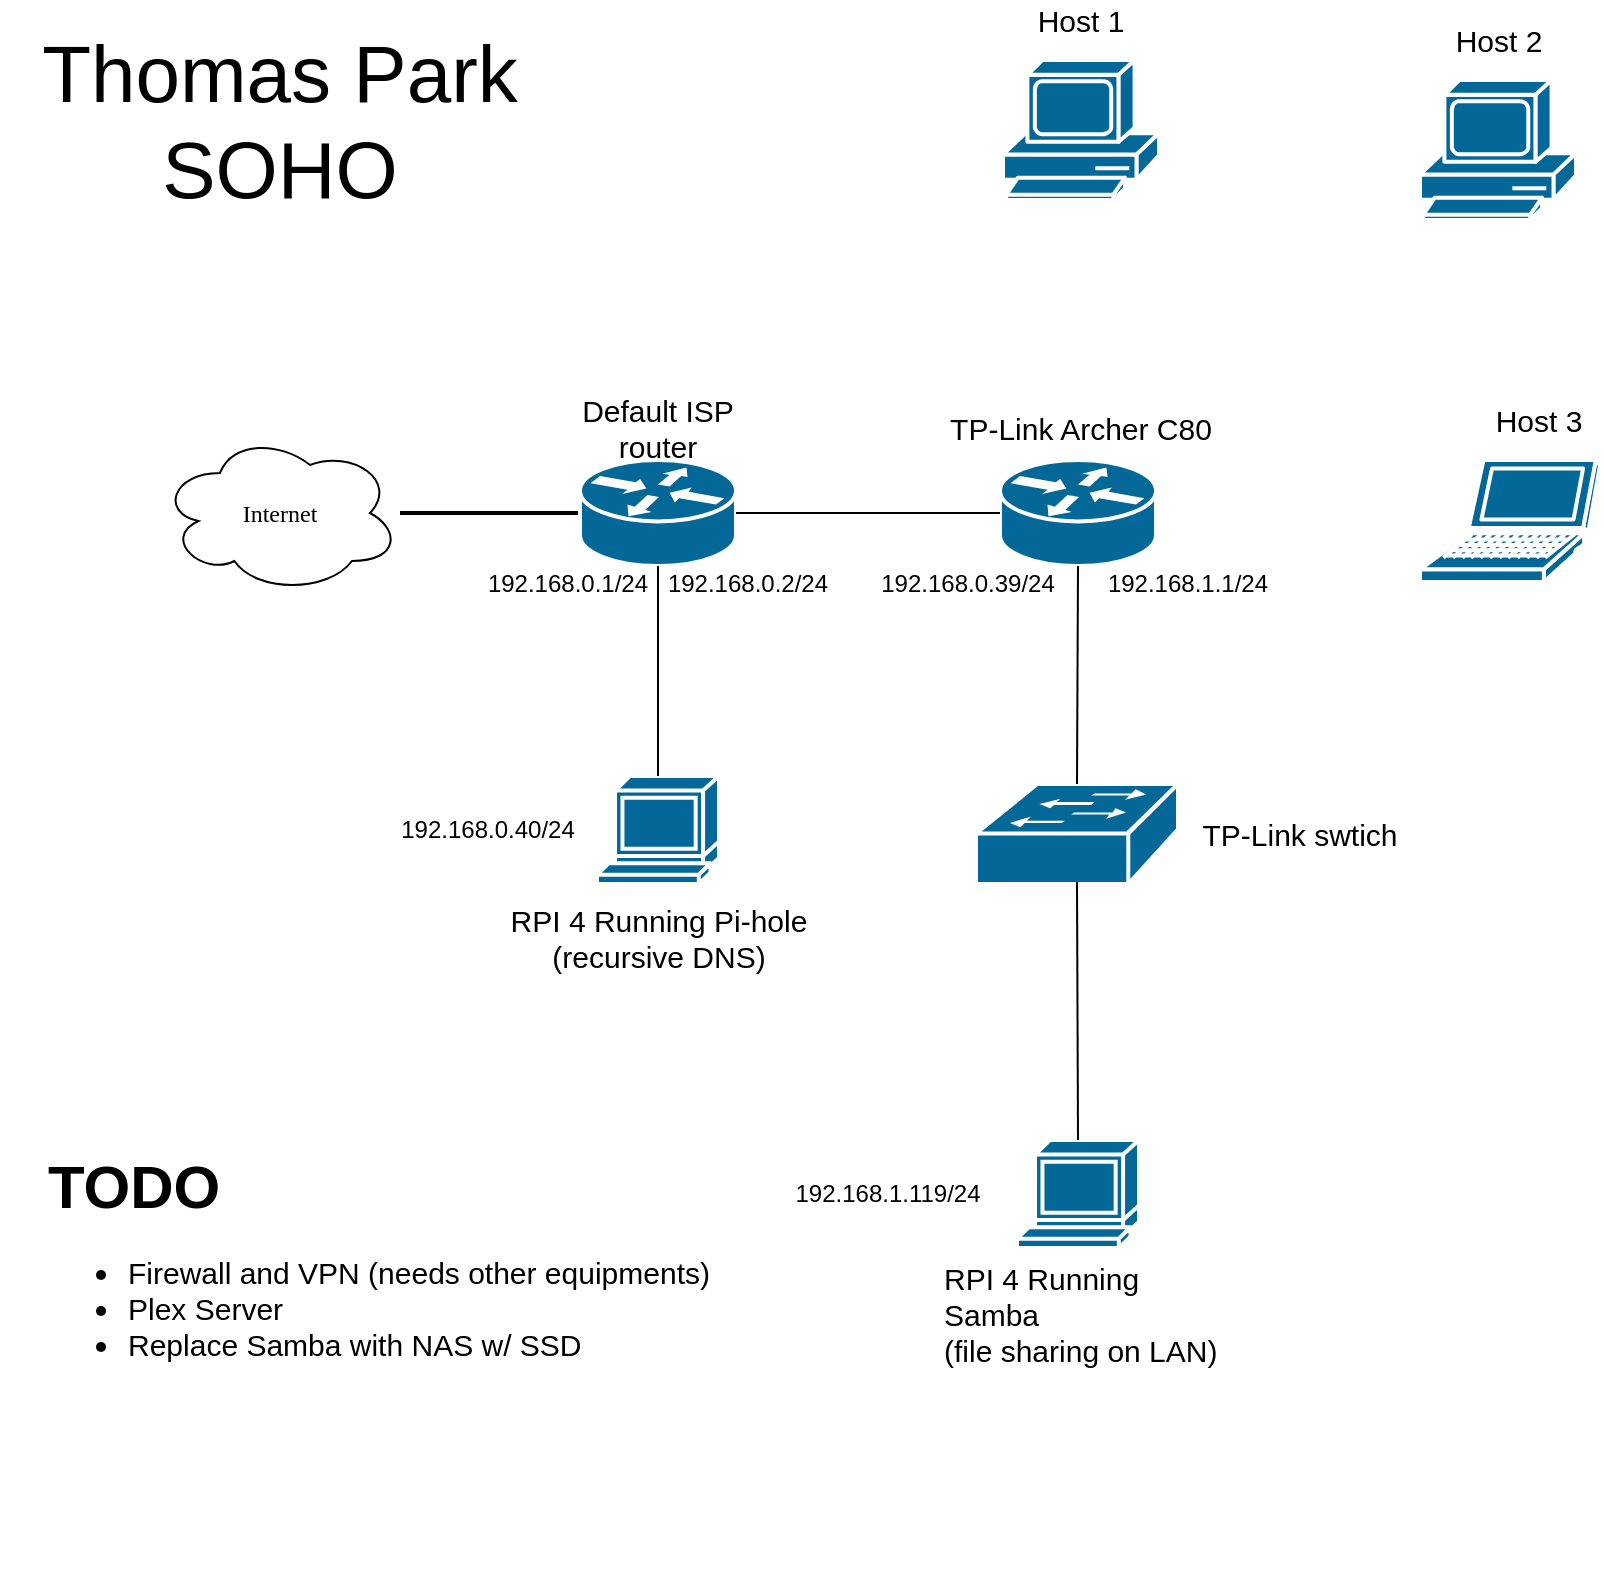 <mxfile version="14.6.11" type="github" pages="2"><diagram name="Page-1" id="c37626ed-c26b-45fb-9056-f9ebc6bb27b6"><mxGraphModel dx="322" dy="791" grid="1" gridSize="10" guides="1" tooltips="1" connect="1" arrows="1" fold="1" page="1" pageScale="1" pageWidth="1100" pageHeight="850" background="#ffffff" math="0" shadow="0"><root><mxCell id="0"/><mxCell id="1" parent="0"/><mxCell id="1c7a67bf8fd3230f-15" value="Internet" style="ellipse;shape=cloud;whiteSpace=wrap;html=1;rounded=0;shadow=0;comic=0;strokeWidth=1;fontFamily=Verdana;fontSize=12;" parent="1" vertex="1"><mxGeometry x="1281" y="296.5" width="120" height="80" as="geometry"/></mxCell><mxCell id="1c7a67bf8fd3230f-52" style="edgeStyle=none;html=1;labelBackgroundColor=none;startFill=0;endArrow=none;endFill=0;strokeWidth=2;fontFamily=Verdana;fontSize=12;" parent="1" source="1c7a67bf8fd3230f-48" target="1c7a67bf8fd3230f-15" edge="1"><mxGeometry relative="1" as="geometry"/></mxCell><mxCell id="1c7a67bf8fd3230f-48" value="" style="shape=mxgraph.cisco.routers.router;html=1;dashed=0;fillColor=#036897;strokeColor=#ffffff;strokeWidth=2;verticalLabelPosition=bottom;verticalAlign=top;rounded=0;shadow=0;comic=0;fontFamily=Verdana;fontSize=12;" parent="1" vertex="1"><mxGeometry x="1491" y="310" width="78" height="53" as="geometry"/></mxCell><mxCell id="la_WgQzVTO7WpPfjK9Gz-1" value="" style="shape=mxgraph.cisco.routers.router;html=1;dashed=0;fillColor=#036897;strokeColor=#ffffff;strokeWidth=2;verticalLabelPosition=bottom;verticalAlign=top;rounded=0;shadow=0;comic=0;fontFamily=Verdana;fontSize=12;" parent="1" vertex="1"><mxGeometry x="1701" y="310" width="78" height="53" as="geometry"/></mxCell><mxCell id="la_WgQzVTO7WpPfjK9Gz-2" value="" style="endArrow=none;html=1;entryX=0;entryY=0.5;entryDx=0;entryDy=0;entryPerimeter=0;exitX=1;exitY=0.5;exitDx=0;exitDy=0;exitPerimeter=0;" parent="1" source="1c7a67bf8fd3230f-48" target="la_WgQzVTO7WpPfjK9Gz-1" edge="1"><mxGeometry width="50" height="50" relative="1" as="geometry"><mxPoint x="1711" y="420" as="sourcePoint"/><mxPoint x="1761" y="370" as="targetPoint"/></mxGeometry></mxCell><mxCell id="la_WgQzVTO7WpPfjK9Gz-3" value="" style="shape=mxgraph.cisco.switches.workgroup_switch;html=1;pointerEvents=1;dashed=0;fillColor=#036897;strokeColor=#ffffff;strokeWidth=2;verticalLabelPosition=bottom;verticalAlign=top;align=center;outlineConnect=0;" parent="1" vertex="1"><mxGeometry x="1689" y="472" width="101" height="50" as="geometry"/></mxCell><mxCell id="la_WgQzVTO7WpPfjK9Gz-4" value="" style="shape=mxgraph.cisco.computers_and_peripherals.laptop;html=1;pointerEvents=1;dashed=0;fillColor=#036897;strokeColor=#ffffff;strokeWidth=2;verticalLabelPosition=bottom;verticalAlign=top;align=center;outlineConnect=0;" parent="1" vertex="1"><mxGeometry x="1911" y="310" width="90" height="61" as="geometry"/></mxCell><mxCell id="la_WgQzVTO7WpPfjK9Gz-5" value="" style="shape=mxgraph.cisco.computers_and_peripherals.pc;html=1;pointerEvents=1;dashed=0;fillColor=#036897;strokeColor=#ffffff;strokeWidth=2;verticalLabelPosition=bottom;verticalAlign=top;align=center;outlineConnect=0;" parent="1" vertex="1"><mxGeometry x="1911" y="120" width="78" height="70" as="geometry"/></mxCell><mxCell id="la_WgQzVTO7WpPfjK9Gz-6" value="" style="shape=mxgraph.cisco.computers_and_peripherals.pc;html=1;pointerEvents=1;dashed=0;fillColor=#036897;strokeColor=#ffffff;strokeWidth=2;verticalLabelPosition=bottom;verticalAlign=top;align=center;outlineConnect=0;" parent="1" vertex="1"><mxGeometry x="1702.5" y="110" width="78" height="70" as="geometry"/></mxCell><mxCell id="la_WgQzVTO7WpPfjK9Gz-7" value="" style="shape=mxgraph.cisco.computers_and_peripherals.terminal;html=1;pointerEvents=1;dashed=0;fillColor=#036897;strokeColor=#ffffff;strokeWidth=2;verticalLabelPosition=bottom;verticalAlign=top;align=center;outlineConnect=0;" parent="1" vertex="1"><mxGeometry x="1499.5" y="468" width="61" height="54" as="geometry"/></mxCell><mxCell id="la_WgQzVTO7WpPfjK9Gz-8" value="" style="shape=mxgraph.cisco.computers_and_peripherals.terminal;html=1;pointerEvents=1;dashed=0;fillColor=#036897;strokeColor=#ffffff;strokeWidth=2;verticalLabelPosition=bottom;verticalAlign=top;align=center;outlineConnect=0;" parent="1" vertex="1"><mxGeometry x="1709.5" y="650" width="61" height="54" as="geometry"/></mxCell><mxCell id="la_WgQzVTO7WpPfjK9Gz-10" value="&lt;font style=&quot;font-size: 15px&quot;&gt;Default ISP router&lt;/font&gt;" style="text;html=1;strokeColor=none;fillColor=none;align=center;verticalAlign=middle;whiteSpace=wrap;rounded=0;" parent="1" vertex="1"><mxGeometry x="1470" y="270" width="120" height="47" as="geometry"/></mxCell><mxCell id="la_WgQzVTO7WpPfjK9Gz-12" value="" style="endArrow=none;html=1;exitX=0.5;exitY=0;exitDx=0;exitDy=0;exitPerimeter=0;entryX=0.5;entryY=1;entryDx=0;entryDy=0;entryPerimeter=0;" parent="1" source="la_WgQzVTO7WpPfjK9Gz-7" target="1c7a67bf8fd3230f-48" edge="1"><mxGeometry width="50" height="50" relative="1" as="geometry"><mxPoint x="1611" y="420" as="sourcePoint"/><mxPoint x="1661" y="370" as="targetPoint"/></mxGeometry></mxCell><mxCell id="la_WgQzVTO7WpPfjK9Gz-13" value="&lt;font style=&quot;font-size: 15px&quot;&gt;RPI 4 Running Pi-hole (recursive DNS)&lt;/font&gt;" style="text;html=1;strokeColor=none;fillColor=none;align=center;verticalAlign=middle;whiteSpace=wrap;rounded=0;" parent="1" vertex="1"><mxGeometry x="1444.5" y="530" width="171" height="38" as="geometry"/></mxCell><mxCell id="la_WgQzVTO7WpPfjK9Gz-15" value="&lt;div&gt;&lt;font style=&quot;font-size: 15px&quot;&gt;RPI 4 Running Samba&lt;br&gt;&lt;/font&gt;&lt;/div&gt;&lt;div&gt;&lt;font style=&quot;font-size: 15px&quot;&gt;(file sharing on LAN)&lt;/font&gt;&lt;br&gt;&lt;font style=&quot;font-size: 15px&quot;&gt;&lt;/font&gt;&lt;/div&gt;" style="text;whiteSpace=wrap;html=1;" parent="1" vertex="1"><mxGeometry x="1671" y="704" width="150" height="20" as="geometry"/></mxCell><mxCell id="la_WgQzVTO7WpPfjK9Gz-16" value="" style="endArrow=none;html=1;entryX=0.5;entryY=0.98;entryDx=0;entryDy=0;entryPerimeter=0;exitX=0.5;exitY=0;exitDx=0;exitDy=0;exitPerimeter=0;" parent="1" source="la_WgQzVTO7WpPfjK9Gz-8" target="la_WgQzVTO7WpPfjK9Gz-3" edge="1"><mxGeometry width="50" height="50" relative="1" as="geometry"><mxPoint x="1631" y="490" as="sourcePoint"/><mxPoint x="1681" y="440" as="targetPoint"/></mxGeometry></mxCell><mxCell id="la_WgQzVTO7WpPfjK9Gz-17" value="&lt;font style=&quot;font-size: 15px&quot;&gt;TP-Link swtich&lt;/font&gt;" style="text;html=1;strokeColor=none;fillColor=none;align=center;verticalAlign=middle;whiteSpace=wrap;rounded=0;" parent="1" vertex="1"><mxGeometry x="1801" y="487" width="100" height="20" as="geometry"/></mxCell><mxCell id="la_WgQzVTO7WpPfjK9Gz-18" value="" style="endArrow=none;html=1;entryX=0.5;entryY=1;entryDx=0;entryDy=0;entryPerimeter=0;exitX=0.5;exitY=0;exitDx=0;exitDy=0;exitPerimeter=0;" parent="1" source="la_WgQzVTO7WpPfjK9Gz-3" target="la_WgQzVTO7WpPfjK9Gz-1" edge="1"><mxGeometry width="50" height="50" relative="1" as="geometry"><mxPoint x="1631" y="490" as="sourcePoint"/><mxPoint x="1681" y="440" as="targetPoint"/></mxGeometry></mxCell><mxCell id="la_WgQzVTO7WpPfjK9Gz-19" value="&lt;div style=&quot;font-size: 15px&quot;&gt;TP-Link Archer C80&lt;br&gt;&lt;/div&gt;" style="text;html=1;strokeColor=none;fillColor=none;align=center;verticalAlign=middle;whiteSpace=wrap;rounded=0;" parent="1" vertex="1"><mxGeometry x="1671" y="270" width="141" height="47" as="geometry"/></mxCell><mxCell id="la_WgQzVTO7WpPfjK9Gz-20" value="" style="shape=image;html=1;verticalAlign=top;verticalLabelPosition=bottom;labelBackgroundColor=#ffffff;imageAspect=0;aspect=fixed;image=https://cdn4.iconfinder.com/data/icons/weatherful/72/Lightning-128.png" parent="1" vertex="1"><mxGeometry x="1689" y="180" width="100" height="100" as="geometry"/></mxCell><mxCell id="la_WgQzVTO7WpPfjK9Gz-21" value="" style="shape=image;html=1;verticalAlign=top;verticalLabelPosition=bottom;labelBackgroundColor=#ffffff;imageAspect=0;aspect=fixed;image=https://cdn4.iconfinder.com/data/icons/weatherful/72/Lightning-128.png;rotation=45;" parent="1" vertex="1"><mxGeometry x="1801" y="166.5" width="127" height="127" as="geometry"/></mxCell><mxCell id="la_WgQzVTO7WpPfjK9Gz-22" value="" style="shape=image;html=1;verticalAlign=top;verticalLabelPosition=bottom;labelBackgroundColor=#ffffff;imageAspect=0;aspect=fixed;image=https://cdn4.iconfinder.com/data/icons/weatherful/72/Lightning-128.png;rotation=90;" parent="1" vertex="1"><mxGeometry x="1803" y="290" width="108" height="108" as="geometry"/></mxCell><mxCell id="la_WgQzVTO7WpPfjK9Gz-23" value="&lt;font style=&quot;font-size: 40px&quot;&gt;Thomas Park SOHO&lt;/font&gt;" style="text;html=1;strokeColor=none;fillColor=none;align=center;verticalAlign=middle;whiteSpace=wrap;rounded=0;" parent="1" vertex="1"><mxGeometry x="1201" y="130" width="280" height="20" as="geometry"/></mxCell><mxCell id="la_WgQzVTO7WpPfjK9Gz-26" value="&lt;font style=&quot;font-size: 15px&quot;&gt;Host 2&lt;/font&gt;" style="text;html=1;strokeColor=none;fillColor=none;align=center;verticalAlign=middle;whiteSpace=wrap;rounded=0;" parent="1" vertex="1"><mxGeometry x="1919.5" y="90" width="61" height="20" as="geometry"/></mxCell><mxCell id="la_WgQzVTO7WpPfjK9Gz-27" value="&lt;font style=&quot;font-size: 15px&quot;&gt;Host 1&lt;/font&gt;" style="text;html=1;strokeColor=none;fillColor=none;align=center;verticalAlign=middle;whiteSpace=wrap;rounded=0;" parent="1" vertex="1"><mxGeometry x="1711" y="80" width="61" height="20" as="geometry"/></mxCell><mxCell id="la_WgQzVTO7WpPfjK9Gz-28" value="&lt;font style=&quot;font-size: 15px&quot;&gt;Host 3&lt;/font&gt;" style="text;html=1;strokeColor=none;fillColor=none;align=center;verticalAlign=middle;whiteSpace=wrap;rounded=0;" parent="1" vertex="1"><mxGeometry x="1940" y="280" width="61" height="20" as="geometry"/></mxCell><mxCell id="la_WgQzVTO7WpPfjK9Gz-31" value="&lt;h1&gt;&lt;font style=&quot;font-size: 30px&quot;&gt;TODO&lt;/font&gt;&lt;/h1&gt;&lt;ul style=&quot;font-size: 15px&quot;&gt;&lt;li&gt;Firewall and VPN (needs other equipments)&lt;br&gt;&lt;/li&gt;&lt;li&gt;Plex Server&lt;/li&gt;&lt;li&gt;Replace Samba with NAS w/ SSD&lt;/li&gt;&lt;/ul&gt;" style="text;html=1;strokeColor=none;fillColor=none;spacing=5;spacingTop=-20;whiteSpace=wrap;overflow=hidden;rounded=0;" parent="1" vertex="1"><mxGeometry x="1220" y="650" width="340" height="226" as="geometry"/></mxCell><mxCell id="1pNylfEZ1dVZXgrMn7Dr-1" value="192.168.0.40/24" style="text;html=1;strokeColor=none;fillColor=none;align=center;verticalAlign=middle;whiteSpace=wrap;rounded=0;" vertex="1" parent="1"><mxGeometry x="1389.5" y="486" width="110" height="18" as="geometry"/></mxCell><mxCell id="1pNylfEZ1dVZXgrMn7Dr-2" value="192.168.1.119/24" style="text;html=1;strokeColor=none;fillColor=none;align=center;verticalAlign=middle;whiteSpace=wrap;rounded=0;" vertex="1" parent="1"><mxGeometry x="1590" y="668" width="110" height="18" as="geometry"/></mxCell><mxCell id="1pNylfEZ1dVZXgrMn7Dr-3" value="192.168.1.1/24" style="text;html=1;strokeColor=none;fillColor=none;align=center;verticalAlign=middle;whiteSpace=wrap;rounded=0;" vertex="1" parent="1"><mxGeometry x="1740" y="363" width="110" height="18" as="geometry"/></mxCell><mxCell id="1pNylfEZ1dVZXgrMn7Dr-4" value="192.168.0.39/24" style="text;html=1;strokeColor=none;fillColor=none;align=center;verticalAlign=middle;whiteSpace=wrap;rounded=0;" vertex="1" parent="1"><mxGeometry x="1630" y="363" width="110" height="18" as="geometry"/></mxCell><mxCell id="1pNylfEZ1dVZXgrMn7Dr-6" value="192.168.0.1/24" style="text;html=1;strokeColor=none;fillColor=none;align=center;verticalAlign=middle;whiteSpace=wrap;rounded=0;" vertex="1" parent="1"><mxGeometry x="1430" y="363" width="110" height="18" as="geometry"/></mxCell><mxCell id="1pNylfEZ1dVZXgrMn7Dr-7" value="192.168.0.2/24" style="text;html=1;strokeColor=none;fillColor=none;align=center;verticalAlign=middle;whiteSpace=wrap;rounded=0;" vertex="1" parent="1"><mxGeometry x="1520" y="363" width="110" height="18" as="geometry"/></mxCell></root></mxGraphModel></diagram><diagram id="YIW5pCkt7zS4kH7G7qHx" name="Page-2"><mxGraphModel dx="460" dy="787" grid="1" gridSize="10" guides="1" tooltips="1" connect="1" arrows="1" fold="1" page="1" pageScale="1" pageWidth="850" pageHeight="1100" math="0" shadow="0"><root><mxCell id="nXE3ZdTGA6V4XU85hs-z-0"/><mxCell id="nXE3ZdTGA6V4XU85hs-z-1" parent="nXE3ZdTGA6V4XU85hs-z-0"/></root></mxGraphModel></diagram></mxfile>
